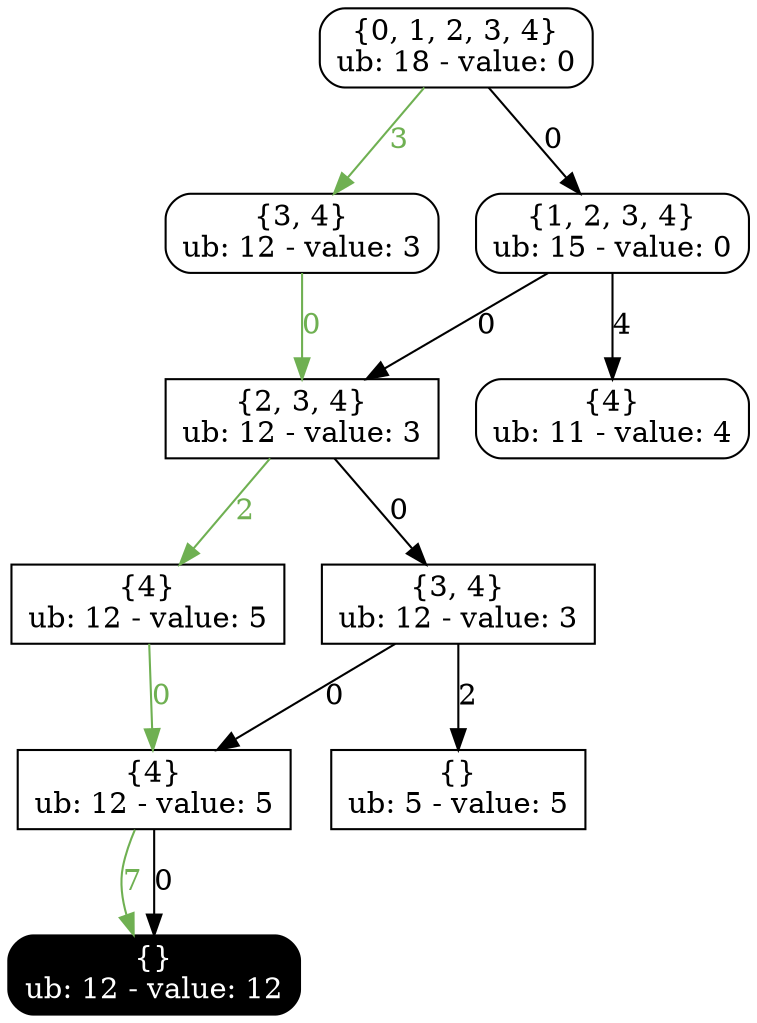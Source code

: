 digraph relaxed{
625576447 [label="{0, 1, 2, 3, 4}
ub: 18 - value: 0", style=rounded, shape=rectangle, tooltip="Exact node"];
1560911714 [label="{3, 4}
ub: 12 - value: 3", style=rounded, shape=rectangle, tooltip="Exact node"];
1237514926 [label="{1, 2, 3, 4}
ub: 15 - value: 0", style=rounded, shape=rectangle, tooltip="Exact node"];
492228202 [label="{4}
ub: 11 - value: 4", style=rounded, shape=rectangle, tooltip="Exact node"];
401625763 [label="{2, 3, 4}
ub: 12 - value: 3", shape=box, tooltip="Relaxed node"];
1751075886 [label="{4}
ub: 12 - value: 5", shape=box, tooltip="Relaxed node"];
777874839 [label="{3, 4}
ub: 12 - value: 3", shape=box, tooltip="Relaxed node"];
824318946 [label="{4}
ub: 12 - value: 5", shape=box, tooltip="Relaxed node"];
565760380 [label="{}
ub: 5 - value: 5", shape=box, tooltip="Relaxed node"];
1494279232 [label="{}
ub: 12 - value: 12", shape=box, tooltip="Relaxed node", style="filled, rounded", shape=rectangle, color=black, fontcolor=white, tooltip="Terminal node"];
777874839 -> 824318946 [label=0, tooltip="Decision: assign 0 to var 3"];
401625763 -> 1751075886 [label=2, tooltip="Decision: assign 1 to var 2", color="#6fb052", fontcolor="#6fb052"];
625576447 -> 1237514926 [label=0, tooltip="Decision: assign 0 to var 0"];
777874839 -> 565760380 [label=2, tooltip="Decision: assign 1 to var 3"];
1237514926 -> 401625763 [label=0, tooltip="Decision: assign 0 to var 1"];
1751075886 -> 824318946 [label=0, tooltip="Decision: assign 0 to var 3", color="#6fb052", fontcolor="#6fb052"];
824318946 -> 1494279232 [label=7, tooltip="Decision: assign 1 to var 4", color="#6fb052", fontcolor="#6fb052"];
1237514926 -> 492228202 [label=4, tooltip="Decision: assign 1 to var 1"];
1560911714 -> 401625763 [label=0, tooltip="Decision: assign 0 to var 1", color="#6fb052", fontcolor="#6fb052"];
824318946 -> 1494279232 [label=0, tooltip="Decision: assign 0 to var 4"];
625576447 -> 1560911714 [label=3, tooltip="Decision: assign 1 to var 0", color="#6fb052", fontcolor="#6fb052"];
401625763 -> 777874839 [label=0, tooltip="Decision: assign 0 to var 2"];
}